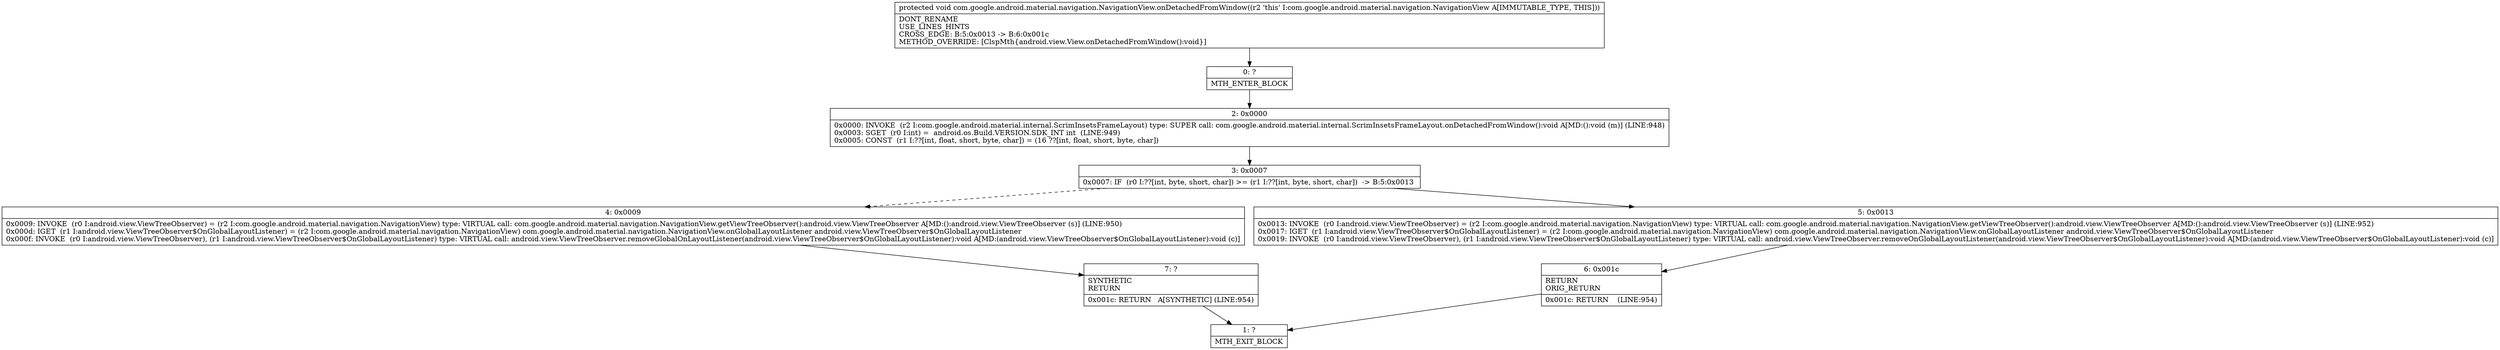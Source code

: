 digraph "CFG forcom.google.android.material.navigation.NavigationView.onDetachedFromWindow()V" {
Node_0 [shape=record,label="{0\:\ ?|MTH_ENTER_BLOCK\l}"];
Node_2 [shape=record,label="{2\:\ 0x0000|0x0000: INVOKE  (r2 I:com.google.android.material.internal.ScrimInsetsFrameLayout) type: SUPER call: com.google.android.material.internal.ScrimInsetsFrameLayout.onDetachedFromWindow():void A[MD:():void (m)] (LINE:948)\l0x0003: SGET  (r0 I:int) =  android.os.Build.VERSION.SDK_INT int  (LINE:949)\l0x0005: CONST  (r1 I:??[int, float, short, byte, char]) = (16 ??[int, float, short, byte, char]) \l}"];
Node_3 [shape=record,label="{3\:\ 0x0007|0x0007: IF  (r0 I:??[int, byte, short, char]) \>= (r1 I:??[int, byte, short, char])  \-\> B:5:0x0013 \l}"];
Node_4 [shape=record,label="{4\:\ 0x0009|0x0009: INVOKE  (r0 I:android.view.ViewTreeObserver) = (r2 I:com.google.android.material.navigation.NavigationView) type: VIRTUAL call: com.google.android.material.navigation.NavigationView.getViewTreeObserver():android.view.ViewTreeObserver A[MD:():android.view.ViewTreeObserver (s)] (LINE:950)\l0x000d: IGET  (r1 I:android.view.ViewTreeObserver$OnGlobalLayoutListener) = (r2 I:com.google.android.material.navigation.NavigationView) com.google.android.material.navigation.NavigationView.onGlobalLayoutListener android.view.ViewTreeObserver$OnGlobalLayoutListener \l0x000f: INVOKE  (r0 I:android.view.ViewTreeObserver), (r1 I:android.view.ViewTreeObserver$OnGlobalLayoutListener) type: VIRTUAL call: android.view.ViewTreeObserver.removeGlobalOnLayoutListener(android.view.ViewTreeObserver$OnGlobalLayoutListener):void A[MD:(android.view.ViewTreeObserver$OnGlobalLayoutListener):void (c)]\l}"];
Node_7 [shape=record,label="{7\:\ ?|SYNTHETIC\lRETURN\l|0x001c: RETURN   A[SYNTHETIC] (LINE:954)\l}"];
Node_1 [shape=record,label="{1\:\ ?|MTH_EXIT_BLOCK\l}"];
Node_5 [shape=record,label="{5\:\ 0x0013|0x0013: INVOKE  (r0 I:android.view.ViewTreeObserver) = (r2 I:com.google.android.material.navigation.NavigationView) type: VIRTUAL call: com.google.android.material.navigation.NavigationView.getViewTreeObserver():android.view.ViewTreeObserver A[MD:():android.view.ViewTreeObserver (s)] (LINE:952)\l0x0017: IGET  (r1 I:android.view.ViewTreeObserver$OnGlobalLayoutListener) = (r2 I:com.google.android.material.navigation.NavigationView) com.google.android.material.navigation.NavigationView.onGlobalLayoutListener android.view.ViewTreeObserver$OnGlobalLayoutListener \l0x0019: INVOKE  (r0 I:android.view.ViewTreeObserver), (r1 I:android.view.ViewTreeObserver$OnGlobalLayoutListener) type: VIRTUAL call: android.view.ViewTreeObserver.removeOnGlobalLayoutListener(android.view.ViewTreeObserver$OnGlobalLayoutListener):void A[MD:(android.view.ViewTreeObserver$OnGlobalLayoutListener):void (c)]\l}"];
Node_6 [shape=record,label="{6\:\ 0x001c|RETURN\lORIG_RETURN\l|0x001c: RETURN    (LINE:954)\l}"];
MethodNode[shape=record,label="{protected void com.google.android.material.navigation.NavigationView.onDetachedFromWindow((r2 'this' I:com.google.android.material.navigation.NavigationView A[IMMUTABLE_TYPE, THIS]))  | DONT_RENAME\lUSE_LINES_HINTS\lCROSS_EDGE: B:5:0x0013 \-\> B:6:0x001c\lMETHOD_OVERRIDE: [ClspMth\{android.view.View.onDetachedFromWindow():void\}]\l}"];
MethodNode -> Node_0;Node_0 -> Node_2;
Node_2 -> Node_3;
Node_3 -> Node_4[style=dashed];
Node_3 -> Node_5;
Node_4 -> Node_7;
Node_7 -> Node_1;
Node_5 -> Node_6;
Node_6 -> Node_1;
}

